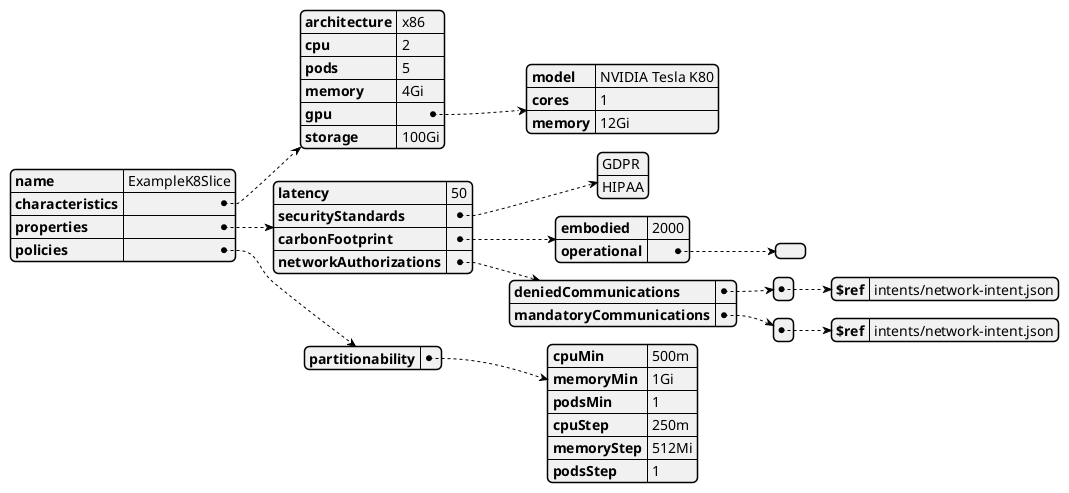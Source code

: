 @startjson
{
    "name": "ExampleK8Slice",
    "characteristics": {
        "architecture": "x86",
        "cpu": "2",
        "pods": "5",
        "memory": "4Gi",
        "gpu": {
            "model": "NVIDIA Tesla K80",
            "cores": "1",
            "memory": "12Gi"
        },
        "storage": "100Gi"
    },
    "properties": {
        "latency": 50,
        "securityStandards": [
            "GDPR",
            "HIPAA"
        ],
        "carbonFootprint": {
            "embodied": 2000,
            "operational": []
        },
        "networkAuthorizations": {
            "deniedCommunications": [
                {
                    "$ref": "intents/network-intent.json"
                }
            ],
            "mandatoryCommunications": [
                {
                    "$ref": "intents/network-intent.json"
                }
            ]
        }
    },
    "policies": {
        "partitionability": {
            "cpuMin": "500m",
            "memoryMin": "1Gi",
            "podsMin": "1",
            "cpuStep": "250m",
            "memoryStep": "512Mi",
            "podsStep": "1"
        }
    }
}

@endjson
